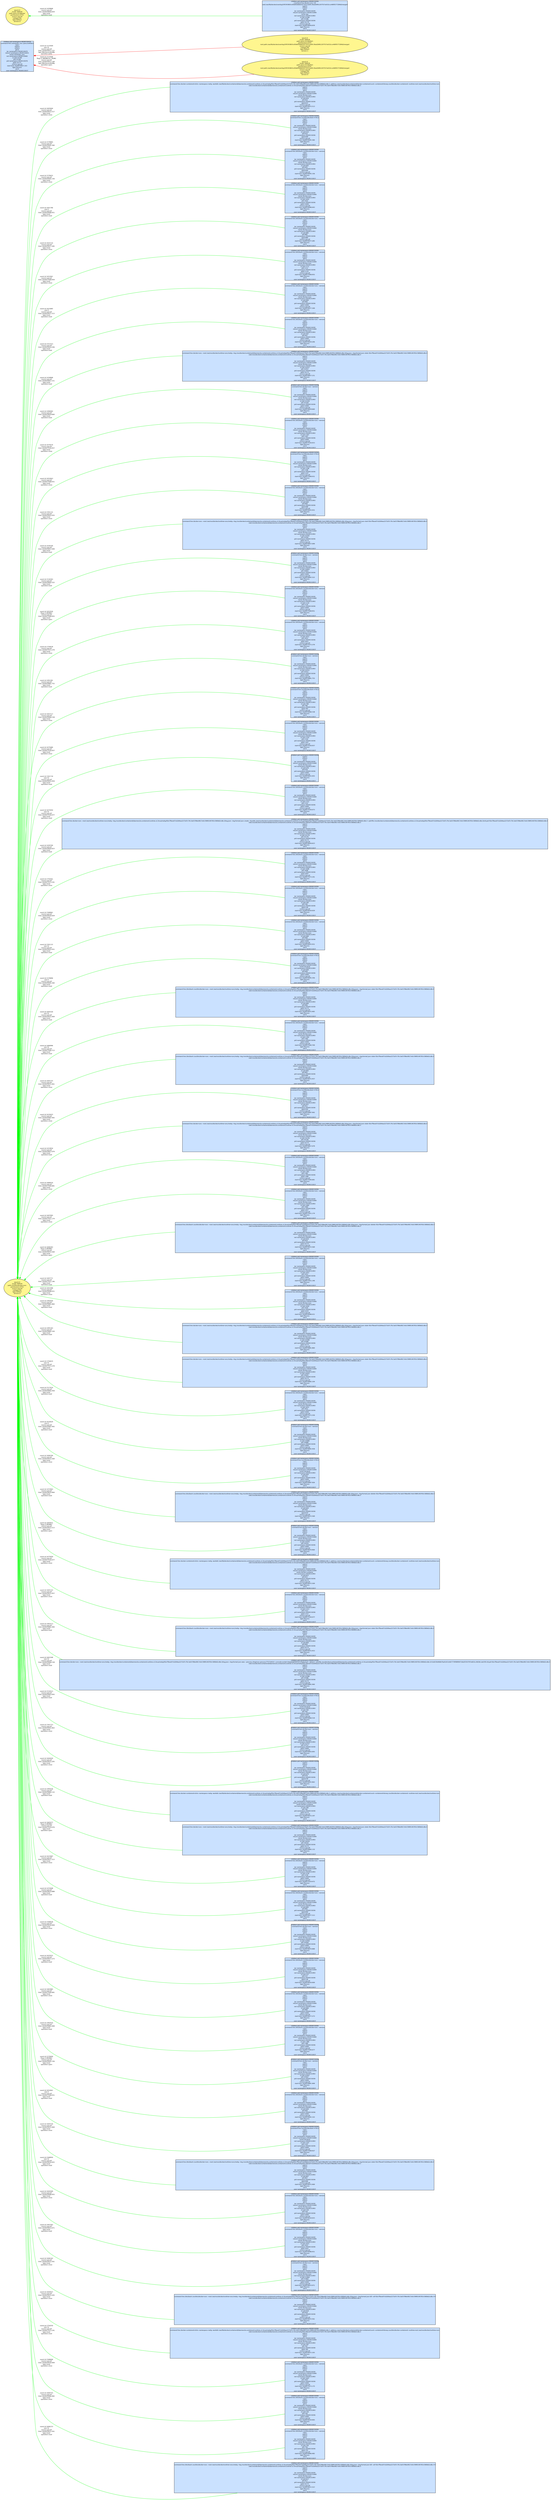 digraph spade2dot {
graph [rankdir = "RL"];
node [fontname="Helvetica" fontsize="8" style="filled" margin="0.0,0.0"];
edge [fontname="Helvetica" fontsize="8"];
"7431d7b30a4d5484217342d2cb6f4cad" [label="children pid namespace:4026531836\ncommand line:docker-containerd-shim -namespace moby -workdir /var/lib/docker/containerd/daemon/io.containerd.runtime.v1.linux/moby/92e7fbea07cb2b9aa2272d7c70c3a03786e0817e0c5989140783c580b62cdbc3 -address /var/run/docker/containerd/docker-containerd.sock -containerd-binary /usr/bin/docker-containerd -runtime-root /var/run/docker/runtime-runc\ncwd:/run/docker/containerd/daemon/io.containerd.runtime.v1.linux/moby/92e7fbea07cb2b9aa2272d7c70c3a03786e0817e0c5989140783c580b62cdbc3\negid:0\neuid:0\ngid:0\nipc namespace:4026531839\nmount namespace:4026531840\nname:docker-runc\nnet namespace:4026531993\nns pid:816\npid:816\npid namespace:4026531836\nppid:815\nsource:syscall\nstart time:1626976972.513\ntype:Process\nuid:0\nuser namespace:4026531837" shape="box" fillcolor="lightsteelblue1"];
"a3946ae9ba4259f9734c3d48294d8121" [label="epoch:0\ninode:789939\npath:/usr/bin/docker-runc\npermissions:0755\nsource:syscall\nsubtype:file\ntype:Artifact\nversion:0" shape="ellipse" fillcolor="khaki1"];
"020002b927ffd328e90ad62b774091e2" [label="children pid namespace:4026531836\ncommand line:/usr/bin/dockerd -H fd://\ncwd:/\negid:0\neuid:0\ngid:0\nipc namespace:4026531839\nmount namespace:4026531840\nname:docker-runc\nnet namespace:4026531993\nns pid:610\npid:610\npid namespace:4026531836\nppid:609\nsource:syscall\nstart time:1626976945.360\ntype:Process\nuid:0\nuser namespace:4026531837" shape="box" fillcolor="lightsteelblue1"];
"6be9a52d5ab49b70ab5ca796a0d664f7" [label="children pid namespace:4026531836\ncommand line:/bin/bash /usr/bin/docker-runc --version\ncwd:/\negid:0\neuid:0\ngid:0\nipc namespace:4026531839\nmount namespace:4026531840\nname:docker-runc\nnet namespace:4026531993\nns pid:605\npid:605\npid namespace:4026531836\nppid:604\nsource:syscall\nstart time:1626976945.336\ntype:Process\nuid:0\nuser namespace:4026531837" shape="box" fillcolor="lightsteelblue1"];
"5b8b7a97a6c357a33a0646ec3acd88c1" [label="children pid namespace:4026531836\ncommand line:/bin/bash /usr/bin/docker-runc --version\ncwd:/\negid:0\neuid:0\ngid:0\nipc namespace:4026531839\nmount namespace:4026531840\nname:docker-runc\nnet namespace:4026531993\nns pid:1022\npid:1022\npid namespace:4026531836\nppid:31802\nsource:syscall\nstart time:1626976998.443\ntype:Process\nuid:0\nuser namespace:4026531837" shape="box" fillcolor="lightsteelblue1"];
"a124d320fe127254b56318ce0bf0fee6" [label="children pid namespace:4026531836\ncommand line:/bin/bash /usr/bin/docker-runc --version\ncwd:/\negid:0\neuid:0\ngid:0\nipc namespace:4026531839\nmount namespace:4026531840\nname:docker-runc\nnet namespace:4026531993\nns pid:885\npid:885\npid namespace:4026531836\nppid:884\nsource:syscall\nstart time:1626976977.285\ntype:Process\nuid:0\nuser namespace:4026531837" shape="box" fillcolor="lightsteelblue1"];
"48c42013d67cec712d636d94fc4928df" [label="children pid namespace:4026531836\ncommand line:/bin/bash /usr/bin/docker-runc --version\ncwd:/\negid:0\neuid:0\ngid:0\nipc namespace:4026531839\nmount namespace:4026531840\nname:docker-runc\nnet namespace:4026531993\nns pid:1111\npid:1111\npid namespace:4026531836\nppid:1110\nsource:syscall\nstart time:1626977008.955\ntype:Process\nuid:0\nuser namespace:4026531837" shape="box" fillcolor="lightsteelblue1"];
"1c912dc38d2391e9272a91f365dadc1d" [label="children pid namespace:4026531836\ncommand line:/bin/bash /usr/bin/docker-runc --version\ncwd:/\negid:0\neuid:0\ngid:0\nipc namespace:4026531839\nmount namespace:4026531840\nname:docker-runc\nnet namespace:4026531993\nns pid:894\npid:894\npid namespace:4026531836\nppid:31802\nsource:syscall\nstart time:1626976977.309\ntype:Process\nuid:0\nuser namespace:4026531837" shape="box" fillcolor="lightsteelblue1"];
"4303f3923c3709f194ffb376f68deb4b" [label="children pid namespace:4026531836\ncommand line:/bin/bash /usr/bin/docker-runc --version\ncwd:/\negid:0\neuid:0\ngid:0\nipc namespace:4026531839\nmount namespace:4026531840\nname:docker-runc\nnet namespace:4026531993\nns pid:447\npid:447\npid namespace:4026531836\nppid:31802\nsource:syscall\nstart time:1626976924.206\ntype:Process\nuid:0\nuser namespace:4026531837" shape="box" fillcolor="lightsteelblue1"];
"5c6b02fa10534ec6cbd2c88ad410057f" [label="children pid namespace:4026531836\ncommand line:docker-runc --root /var/run/docker/runtime-runc/moby --log /run/docker/containerd/daemon/io.containerd.runtime.v1.linux/moby/92e7fbea07cb2b9aa2272d7c70c3a03786e0817e0c5989140783c580b62cdbc3/log.json --log-format json state 92e7fbea07cb2b9aa2272d7c70c3a03786e0817e0c5989140783c580b62cdbc3\ncwd:/run/docker/containerd/daemon/io.containerd.runtime.v1.linux/moby/92e7fbea07cb2b9aa2272d7c70c3a03786e0817e0c5989140783c580b62cdbc3\negid:0\neuid:0\ngid:0\nipc namespace:4026531839\nmount namespace:4026531840\nname:docker-runc\nnet namespace:4026531993\nns pid:32257\npid:32257\npid namespace:4026531836\nppid:32171\nsource:syscall\nstart time:1626976857.151\ntype:Process\nuid:0\nuser namespace:4026531837" shape="box" fillcolor="lightsteelblue1"];
"0ff92ed2e6b7bb503d91dae7e54085ed" [label="children pid namespace:4026531836\ncommand line:docker-runc --version\ncwd:/\negid:0\neuid:0\ngid:0\nipc namespace:4026531839\nmount namespace:4026531840\nname:docker-runc\nnet namespace:4026531993\nns pid:32329\npid:32329\npid namespace:4026531836\nppid:31802\nsource:syscall\nstart time:1626976859.660\ntype:Process\nuid:0\nuser namespace:4026531837" shape="box" fillcolor="lightsteelblue1"];
"77dfca12c572a1a21ba19f0787605227" [label="children pid namespace:4026531836\ncommand line:/bin/bash /usr/bin/docker-runc --version\ncwd:/\negid:0\neuid:0\ngid:0\nipc namespace:4026531839\nmount namespace:4026531840\nname:docker-runc\nnet namespace:4026531993\nns pid:1307\npid:1307\npid namespace:4026531836\nppid:31802\nsource:syscall\nstart time:1626977030.053\ntype:Process\nuid:0\nuser namespace:4026531837" shape="box" fillcolor="lightsteelblue1"];
"a55f6f3a89a7d52c5d10337ce3291e42" [label="children pid namespace:4026531836\ncommand line:/usr/bin/dockerd -H fd://\ncwd:/\negid:0\neuid:0\ngid:0\nipc namespace:4026531839\nmount namespace:4026531840\nname:docker-runc\nnet namespace:4026531993\nns pid:1108\npid:1108\npid namespace:4026531836\nppid:1107\nsource:syscall\nstart time:1626977008.931\ntype:Process\nuid:0\nuser namespace:4026531837" shape="box" fillcolor="lightsteelblue1"];
"4ae85d7a71e13b0804705f30ab3b404a" [label="children pid namespace:4026531836\ncommand line:/bin/bash /usr/bin/docker-runc --version\ncwd:/\negid:0\neuid:0\ngid:0\nipc namespace:4026531839\nmount namespace:4026531840\nname:docker-runc\nnet namespace:4026531993\nns pid:669\npid:669\npid namespace:4026531836\nppid:668\nsource:syscall\nstart time:1626976955.931\ntype:Process\nuid:0\nuser namespace:4026531837" shape="box" fillcolor="lightsteelblue1"];
"348da8f58a65e320e32607a5d4af8503" [label="children pid namespace:4026531836\ncommand line:docker-runc --root /var/run/docker/runtime-runc/moby --log /run/docker/containerd/daemon/io.containerd.runtime.v1.linux/moby/92e7fbea07cb2b9aa2272d7c70c3a03786e0817e0c5989140783c580b62cdbc3/log.json --log-format json start 92e7fbea07cb2b9aa2272d7c70c3a03786e0817e0c5989140783c580b62cdbc3\ncwd:/run/docker/containerd/daemon/io.containerd.runtime.v1.linux/moby/92e7fbea07cb2b9aa2272d7c70c3a03786e0817e0c5989140783c580b62cdbc3\negid:0\neuid:0\ngid:0\nipc namespace:4026531839\nmount namespace:4026531840\nname:docker-runc\nnet namespace:4026531993\nns pid:32242\npid:32242\npid namespace:4026531836\nppid:32171\nsource:syscall\nstart time:1626976857.099\ntype:Process\nuid:0\nuser namespace:4026531837" shape="box" fillcolor="lightsteelblue1"];
"6696f03bce8dfdee59f21fd734326f98" [label="children pid namespace:4026531836\ncommand line:docker-runc --version\ncwd:/\negid:0\neuid:0\ngid:0\nipc namespace:4026531839\nmount namespace:4026531840\nname:docker-runc\nnet namespace:4026531993\nns pid:32693\npid:32693\npid namespace:4026531836\nppid:31802\nsource:syscall\nstart time:1626976892.522\ntype:Process\nuid:0\nuser namespace:4026531837" shape="box" fillcolor="lightsteelblue1"];
"60e82b8d96f09269e77a4b883395125c" [label="children pid namespace:4026531836\ncommand line:/bin/bash /usr/bin/docker-runc --version\ncwd:/\negid:0\neuid:0\ngid:0\nipc namespace:4026531839\nmount namespace:4026531840\nname:docker-runc\nnet namespace:4026531993\nns pid:1110\npid:1110\npid namespace:4026531836\nppid:31802\nsource:syscall\nstart time:1626977008.951\ntype:Process\nuid:0\nuser namespace:4026531837" shape="box" fillcolor="lightsteelblue1"];
"5f8b2f161dd71e44004f5c81a913c92d" [label="children pid namespace:4026531836\ncommand line:/bin/bash /usr/bin/docker-runc --version\ncwd:/\negid:0\neuid:0\ngid:0\nipc namespace:4026531839\nmount namespace:4026531840\nname:docker-runc\nnet namespace:4026531993\nns pid:1653\npid:1653\npid namespace:4026531836\nppid:1651\nsource:syscall\nstart time:1626977073.379\ntype:Process\nuid:0\nuser namespace:4026531837" shape="box" fillcolor="lightsteelblue1"];
"d5f4b44256034346733c10ef7a660019" [label="children pid namespace:4026531836\ncommand line:docker-runc --version\ncwd:/\negid:0\neuid:0\ngid:0\nipc namespace:4026531839\nmount namespace:4026531840\nname:docker-runc\nnet namespace:4026531993\nns pid:32551\npid:32551\npid namespace:4026531836\nppid:31802\nsource:syscall\nstart time:1626976881.752\ntype:Process\nuid:0\nuser namespace:4026531837" shape="box" fillcolor="lightsteelblue1"];
"e68fc0af380dc8b8882104a8441eb69f" [label="children pid namespace:4026531836\ncommand line:/usr/bin/dockerd -H fd://\ncwd:/\negid:0\neuid:0\ngid:0\nipc namespace:4026531839\nmount namespace:4026531840\nname:docker-runc\nnet namespace:4026531993\nns pid:766\npid:766\npid namespace:4026531836\nppid:765\nsource:syscall\nstart time:1626976966.538\ntype:Process\nuid:0\nuser namespace:4026531837" shape="box" fillcolor="lightsteelblue1"];
"42a5fd8ffba05f868f2996ea2c796ed9" [label="children pid namespace:4026531836\ncommand line:/bin/bash /usr/bin/docker-runc --version\ncwd:/\negid:0\neuid:0\ngid:0\nipc namespace:4026531839\nmount namespace:4026531840\nname:docker-runc\nnet namespace:4026531993\nns pid:1310\npid:1310\npid namespace:4026531836\nppid:1307\nsource:syscall\nstart time:1626977030.057\ntype:Process\nuid:0\nuser namespace:4026531837" shape="box" fillcolor="lightsteelblue1"];
"ca231e5f53dc43176ed79b4f536fd319" [label="children pid namespace:4026531836\negid:0\neuid:0\ngid:0\nipc namespace:4026531839\nmount namespace:4026531840\nname:docker-runc\nnet namespace:4026531993\nns pid:678\npid:678\npid namespace:4026531836\nppid:31802\nsource:syscall\nstart time:1626976955.955\ntype:Process\nuid:0\nuser namespace:4026531837" shape="box" fillcolor="lightsteelblue1"];
"1f5b3864a68211621603aa9f3e150e15" [label="epoch:0\ninode:789939\npath:/proc/32190/fd/3\npermissions:0755\nroot path:/var/lib/docker/overlay2/95593803cd5b6f2b6b61677d723a0fc30ad26f61207557a032cce46f0577284d/merged\nsource:syscall\nsubtype:file\ntype:Artifact\nversion:1" shape="ellipse" fillcolor="khaki1"];
"9d03a47a397cf563654a96fb6e3d71fb" [label="children pid namespace:4026531836\ncommand line:/bin/bash /usr/bin/docker-runc --version\ncwd:/\negid:0\neuid:0\ngid:0\nipc namespace:4026531839\nmount namespace:4026531840\nname:docker-runc\nnet namespace:4026531993\nns pid:1312\npid:1312\npid namespace:4026531836\nppid:31802\nsource:syscall\nstart time:1626977030.073\ntype:Process\nuid:0\nuser namespace:4026531837" shape="box" fillcolor="lightsteelblue1"];
"fd2c89d0e326ab0c8a99e09fa63377d9" [label="children pid namespace:4026531836\ncommand line:docker-runc --root /var/run/docker/runtime-runc/moby --log /run/docker/containerd/daemon/io.containerd.runtime.v1.linux/moby/92e7fbea07cb2b9aa2272d7c70c3a03786e0817e0c5989140783c580b62cdbc3/log.json --log-format json create --bundle /var/run/docker/containerd/daemon/io.containerd.runtime.v1.linux/moby/92e7fbea07cb2b9aa2272d7c70c3a03786e0817e0c5989140783c580b62cdbc3 --pid-file /run/docker/containerd/daemon/io.containerd.runtime.v1.linux/moby/92e7fbea07cb2b9aa2272d7c70c3a03786e0817e0c5989140783c580b62cdbc3/init.pid 92e7fbea07cb2b9aa2272d7c70c3a03786e0817e0c5989140783c580b62cdbc3\ncwd:/run/docker/containerd/daemon/io.containerd.runtime.v1.linux/moby/92e7fbea07cb2b9aa2272d7c70c3a03786e0817e0c5989140783c580b62cdbc3\negid:0\neuid:0\ngid:0\nipc namespace:4026531839\nmount namespace:4026531840\nname:docker-runc\nnet namespace:4026531993\nns pid:32179\npid:32179\npid namespace:4026531836\nppid:32171\nsource:syscall\nstart time:1626976856.623\ntype:Process\nuid:0\nuser namespace:4026531837" shape="box" fillcolor="lightsteelblue1"];
"6da6f31539653eb5e94f2f62e3cc554d" [label="children pid namespace:4026531836\ncommand line:/bin/bash /usr/bin/docker-runc --version\ncwd:/\negid:0\neuid:0\ngid:0\nipc namespace:4026531839\nmount namespace:4026531840\nname:docker-runc\nnet namespace:4026531993\nns pid:1648\npid:1648\npid namespace:4026531836\nppid:1647\nsource:syscall\nstart time:1626977073.191\ntype:Process\nuid:0\nuser namespace:4026531837" shape="box" fillcolor="lightsteelblue1"];
"bdc2c93e9ac71b8df67dd8e62f127987" [label="children pid namespace:4026531836\ncommand line:/bin/bash /usr/bin/docker-runc --version\ncwd:/\negid:0\neuid:0\ngid:0\nipc namespace:4026531839\nmount namespace:4026531840\nname:docker-runc\nnet namespace:4026531993\nns pid:540\npid:540\npid namespace:4026531836\nppid:539\nsource:syscall\nstart time:1626976934.929\ntype:Process\nuid:0\nuser namespace:4026531837" shape="box" fillcolor="lightsteelblue1"];
"1dcbe1f0743c53536f50c728f165a040" [label="children pid namespace:4026531836\ncommand line:/bin/bash /usr/bin/docker-runc --version\ncwd:/\negid:0\neuid:0\ngid:0\nipc namespace:4026531839\nmount namespace:4026531840\nname:docker-runc\nnet namespace:4026531993\nns pid:668\npid:668\npid namespace:4026531836\nppid:31802\nsource:syscall\nstart time:1626976955.931\ntype:Process\nuid:0\nuser namespace:4026531837" shape="box" fillcolor="lightsteelblue1"];
"3c9a2de5f9538f9684545a1784e0f352" [label="children pid namespace:4026531836\ncommand line:/usr/bin/dockerd -H fd://\ncwd:/\negid:0\neuid:0\ngid:0\nipc namespace:4026531839\nmount namespace:4026531840\nname:dockerd\nnet namespace:4026531993\nns pid:609\npid:609\npid namespace:4026531836\nppid:31802\nsource:syscall\nstart time:1626976945.356\ntype:Process\nuid:0\nuser namespace:4026531837" shape="box" fillcolor="lightsteelblue1"];
"2cd9902a0332fc3cd2d41cd1913ad9bb" [label="children pid namespace:4026531836\ncommand line:docker-runc init\ncwd:/var/lib/docker/overlay2/95593803cd5b6f2b6b61677d723a0fc30ad26f61207557a032cce46f0577284d/merged\negid:0\neuid:0\ngid:0\nipc namespace:4026531839\nmount namespace:4026531840\nname:exe\nnet namespace:4026531993\nns pid:32186\npid:32186\npid namespace:4026531836\nppid:32179\nsource:syscall\nstart time:1626976856.659\ntype:Process\nuid:0\nuser namespace:4026531837" shape="box" fillcolor="lightsteelblue1"];
"a2423978c8b14907d2a24ce01f8b4e7d" [label="children pid namespace:4026531836\ncommand line:/bin/bash /usr/bin/docker-runc --root /var/run/docker/runtime-runc/moby --log /run/docker/containerd/daemon/io.containerd.runtime.v1.linux/moby/92e7fbea07cb2b9aa2272d7c70c3a03786e0817e0c5989140783c580b62cdbc3/log.json --log-format json state 92e7fbea07cb2b9aa2272d7c70c3a03786e0817e0c5989140783c580b62cdbc3\ncwd:/run/docker/containerd/daemon/io.containerd.runtime.v1.linux/moby/92e7fbea07cb2b9aa2272d7c70c3a03786e0817e0c5989140783c580b62cdbc3\negid:0\neuid:0\ngid:0\nipc namespace:4026531839\nmount namespace:4026531840\nname:docker-runc\nnet namespace:4026531993\nns pid:806\npid:806\npid namespace:4026531836\nppid:32171\nsource:syscall\nstart time:1626976972.465\ntype:Process\nuid:0\nuser namespace:4026531837" shape="box" fillcolor="lightsteelblue1"];
"7b13239289b93eb2beb99ea5e1a739a0" [label="children pid namespace:4026531836\ncommand line:/bin/bash /usr/bin/docker-runc --version\ncwd:/\negid:0\neuid:0\ngid:0\nipc namespace:4026531839\nmount namespace:4026531840\nname:docker-runc\nnet namespace:4026531993\nns pid:1392\npid:1392\npid namespace:4026531836\nppid:31802\nsource:syscall\nstart time:1626977040.709\ntype:Process\nuid:0\nuser namespace:4026531837" shape="box" fillcolor="lightsteelblue1"];
"9c757ee46eb047587434be05ad232342" [label="children pid namespace:4026531836\ncommand line:/bin/bash /usr/bin/docker-runc --root /var/run/docker/runtime-runc/moby --log /run/docker/containerd/daemon/io.containerd.runtime.v1.linux/moby/92e7fbea07cb2b9aa2272d7c70c3a03786e0817e0c5989140783c580b62cdbc3/log.json --log-format json state 92e7fbea07cb2b9aa2272d7c70c3a03786e0817e0c5989140783c580b62cdbc3\ncwd:/run/docker/containerd/daemon/io.containerd.runtime.v1.linux/moby/92e7fbea07cb2b9aa2272d7c70c3a03786e0817e0c5989140783c580b62cdbc3\negid:0\neuid:0\ngid:0\nipc namespace:4026531839\nmount namespace:4026531840\nname:docker-runc\nnet namespace:4026531993\nns pid:805\npid:805\npid namespace:4026531836\nppid:804\nsource:syscall\nstart time:1626976972.457\ntype:Process\nuid:0\nuser namespace:4026531837" shape="box" fillcolor="lightsteelblue1"];
"7f89adf5a9d54dbf49ac1dca35b8ff0d" [label="children pid namespace:4026531836\ncommand line:/usr/bin/dockerd -H fd://\ncwd:/\negid:0\neuid:0\ngid:0\nipc namespace:4026531839\nmount namespace:4026531840\nname:docker-runc\nnet namespace:4026531993\nns pid:951\npid:951\npid namespace:4026531836\nppid:950\nsource:syscall\nstart time:1626976987.942\ntype:Process\nuid:0\nuser namespace:4026531837" shape="box" fillcolor="lightsteelblue1"];
"d3865b945770d775e14b9920917b0924" [label="children pid namespace:4026531836\ncommand line:docker-runc --root /var/run/docker/runtime-runc/moby --log /run/docker/containerd/daemon/io.containerd.runtime.v1.linux/moby/92e7fbea07cb2b9aa2272d7c70c3a03786e0817e0c5989140783c580b62cdbc3/log.json --log-format json state 92e7fbea07cb2b9aa2272d7c70c3a03786e0817e0c5989140783c580b62cdbc3\ncwd:/run/docker/containerd/daemon/io.containerd.runtime.v1.linux/moby/92e7fbea07cb2b9aa2272d7c70c3a03786e0817e0c5989140783c580b62cdbc3\negid:0\neuid:0\ngid:0\nipc namespace:4026531839\nmount namespace:4026531840\nname:docker-runc\nnet namespace:4026531993\nns pid:32236\npid:32236\npid namespace:4026531836\nppid:32171\nsource:syscall\nstart time:1626976857.079\ntype:Process\nuid:0\nuser namespace:4026531837" shape="box" fillcolor="lightsteelblue1"];
"73de41bedd27e07cc835f6314488681d" [label="children pid namespace:4026531836\ncommand line:/bin/bash /usr/bin/docker-runc --version\ncwd:/\negid:0\neuid:0\ngid:0\nipc namespace:4026531839\nmount namespace:4026531840\nname:docker-runc\nnet namespace:4026531993\nns pid:1381\npid:1381\npid namespace:4026531836\nppid:1380\nsource:syscall\nstart time:1626977040.681\ntype:Process\nuid:0\nuser namespace:4026531837" shape="box" fillcolor="lightsteelblue1"];
"819abd92ba69c8c698dd31514bd99555" [label="children pid namespace:4026531836\ncommand line:/bin/bash /usr/bin/docker-runc --version\ncwd:/\negid:0\neuid:0\ngid:0\nipc namespace:4026531839\nmount namespace:4026531840\nname:docker-runc\nnet namespace:4026531993\nns pid:1460\npid:1460\npid namespace:4026531836\nppid:1457\nsource:syscall\nstart time:1626977051.174\ntype:Process\nuid:0\nuser namespace:4026531837" shape="box" fillcolor="lightsteelblue1"];
"630d0e25eca283fe630b2871858bdf3e" [label="children pid namespace:4026531836\ncommand line:/bin/bash /usr/bin/docker-runc --root /var/run/docker/runtime-runc/moby --log /run/docker/containerd/daemon/io.containerd.runtime.v1.linux/moby/92e7fbea07cb2b9aa2272d7c70c3a03786e0817e0c5989140783c580b62cdbc3/log.json --log-format json delete 92e7fbea07cb2b9aa2272d7c70c3a03786e0817e0c5989140783c580b62cdbc3\ncwd:/run/docker/containerd/daemon/io.containerd.runtime.v1.linux/moby/92e7fbea07cb2b9aa2272d7c70c3a03786e0817e0c5989140783c580b62cdbc3\negid:0\neuid:0\ngid:0\nipc namespace:4026531839\nmount namespace:4026531840\nname:docker-runc\nnet namespace:4026531993\nns pid:819\npid:819\npid namespace:4026531836\nppid:32171\nsource:syscall\nstart time:1626976972.569\ntype:Process\nuid:0\nuser namespace:4026531837" shape="box" fillcolor="lightsteelblue1"];
"d86b9356cdafee60a97816eb8b149638" [label="children pid namespace:4026531836\ncommand line:/bin/bash /usr/bin/docker-runc --version\ncwd:/\negid:0\neuid:0\ngid:0\nipc namespace:4026531839\nmount namespace:4026531840\nname:docker-runc\nnet namespace:4026531993\nns pid:1453\npid:1453\npid namespace:4026531836\nppid:31802\nsource:syscall\nstart time:1626977051.146\ntype:Process\nuid:0\nuser namespace:4026531837" shape="box" fillcolor="lightsteelblue1"];
"8d9dc5a492456806ffeec2e51c1e218c" [label="children pid namespace:4026531836\ncommand line:/bin/bash /usr/bin/docker-runc --version\ncwd:/\negid:0\neuid:0\ngid:0\nipc namespace:4026531839\nmount namespace:4026531840\nname:docker-runc\nnet namespace:4026531993\nns pid:1020\npid:1020\npid namespace:4026531836\nppid:1019\nsource:syscall\nstart time:1626976998.431\ntype:Process\nuid:0\nuser namespace:4026531837" shape="box" fillcolor="lightsteelblue1"];
"c5431c98718654d168acb87f7a076571" [label="children pid namespace:4026531836\ncommand line:docker-runc --root /var/run/docker/runtime-runc/moby --log /run/docker/containerd/daemon/io.containerd.runtime.v1.linux/moby/92e7fbea07cb2b9aa2272d7c70c3a03786e0817e0c5989140783c580b62cdbc3/log.json --log-format json state 92e7fbea07cb2b9aa2272d7c70c3a03786e0817e0c5989140783c580b62cdbc3\ncwd:/run/docker/containerd/daemon/io.containerd.runtime.v1.linux/moby/92e7fbea07cb2b9aa2272d7c70c3a03786e0817e0c5989140783c580b62cdbc3\negid:0\neuid:0\ngid:0\nipc namespace:4026531839\nmount namespace:4026531840\nname:docker-runc\nnet namespace:4026531993\nns pid:32580\npid:32580\npid namespace:4026531836\nppid:32171\nsource:syscall\nstart time:1626976881.860\ntype:Process\nuid:0\nuser namespace:4026531837" shape="box" fillcolor="lightsteelblue1"];
"2f1b99cf2cbeb0d793be116a65de84bc" [label="children pid namespace:4026531836\ncommand line:docker-runc --root /var/run/docker/runtime-runc/moby --log /run/docker/containerd/daemon/io.containerd.runtime.v1.linux/moby/92e7fbea07cb2b9aa2272d7c70c3a03786e0817e0c5989140783c580b62cdbc3/log.json --log-format json state 92e7fbea07cb2b9aa2272d7c70c3a03786e0817e0c5989140783c580b62cdbc3\ncwd:/run/docker/containerd/daemon/io.containerd.runtime.v1.linux/moby/92e7fbea07cb2b9aa2272d7c70c3a03786e0817e0c5989140783c580b62cdbc3\negid:0\neuid:0\ngid:0\nipc namespace:4026531839\nmount namespace:4026531840\nname:docker-runc\nnet namespace:4026531993\nns pid:32625\npid:32625\npid namespace:4026531836\nppid:32171\nsource:syscall\nstart time:1626976882.104\ntype:Process\nuid:0\nuser namespace:4026531837" shape="box" fillcolor="lightsteelblue1"];
"ad4cad25c1f931d825af84f56ebf807c" [label="children pid namespace:4026531836\ncommand line:/bin/bash /usr/bin/docker-runc --version\ncwd:/\negid:0\neuid:0\ngid:0\nipc namespace:4026531839\nmount namespace:4026531840\nname:docker-runc\nnet namespace:4026531993\nns pid:1651\npid:1651\npid namespace:4026531836\nppid:31802\nsource:syscall\nstart time:1626977073.359\ntype:Process\nuid:0\nuser namespace:4026531837" shape="box" fillcolor="lightsteelblue1"];
"a172042267a492632b244286e41b504b" [label="children pid namespace:4026531836\ncommand line:docker-runc --version\ncwd:/\negid:0\neuid:0\ngid:0\nipc namespace:4026531839\nmount namespace:4026531840\nname:docker-runc\nnet namespace:4026531993\nns pid:32680\npid:32680\npid namespace:4026531836\nppid:31802\nsource:syscall\nstart time:1626976892.458\ntype:Process\nuid:0\nuser namespace:4026531837" shape="box" fillcolor="lightsteelblue1"];
"34765f03a2837ad18e08c6c2544d61d5" [label="children pid namespace:4026531836\ncommand line:/usr/bin/dockerd -H fd://\ncwd:/\negid:0\neuid:0\ngid:0\nipc namespace:4026531839\nmount namespace:4026531840\nname:dockerd\nnet namespace:4026531993\nns pid:950\npid:950\npid namespace:4026531836\nppid:31802\nsource:syscall\nstart time:1626976987.926\ntype:Process\nuid:0\nuser namespace:4026531837" shape="box" fillcolor="lightsteelblue1"];
"069d9b71b0db17bb03de727d3cd2725d" [label="children pid namespace:4026531836\ncommand line:/bin/bash /usr/bin/docker-runc --root /var/run/docker/runtime-runc/moby --log /run/docker/containerd/daemon/io.containerd.runtime.v1.linux/moby/92e7fbea07cb2b9aa2272d7c70c3a03786e0817e0c5989140783c580b62cdbc3/log.json --log-format json delete 92e7fbea07cb2b9aa2272d7c70c3a03786e0817e0c5989140783c580b62cdbc3\ncwd:/run/docker/containerd/daemon/io.containerd.runtime.v1.linux/moby/92e7fbea07cb2b9aa2272d7c70c3a03786e0817e0c5989140783c580b62cdbc3\negid:0\neuid:0\ngid:0\nipc namespace:4026531839\nmount namespace:4026531840\nname:docker-runc\nnet namespace:4026531993\nns pid:820\npid:820\npid namespace:4026531836\nppid:819\nsource:syscall\nstart time:1626976972.569\ntype:Process\nuid:0\nuser namespace:4026531837" shape="box" fillcolor="lightsteelblue1"];
"efdca0d669015165d41358a05a7eed85" [label="children pid namespace:4026531836\ncommand line:docker-runc --version\ncwd:/\negid:0\neuid:0\ngid:0\nipc namespace:4026531839\nmount namespace:4026531840\nname:docker-runc\nnet namespace:4026531993\nns pid:32470\npid:32470\npid namespace:4026531836\nppid:31802\nsource:syscall\nstart time:1626976870.964\ntype:Process\nuid:0\nuser namespace:4026531837" shape="box" fillcolor="lightsteelblue1"];
"c7113bee5d92cefaf361113424317294" [label="epoch:0\ninode:789939\npath:/proc/32186/exe\npermissions:0755\nsource:syscall\nsubtype:file\ntype:Artifact\nversion:0" shape="ellipse" fillcolor="khaki1"];
"7b8d3518eb21b46dd678e763a245eebe" [label="children pid namespace:4026531836\ncommand line:docker-containerd-shim -namespace moby -workdir /var/lib/docker/containerd/daemon/io.containerd.runtime.v1.linux/moby/92e7fbea07cb2b9aa2272d7c70c3a03786e0817e0c5989140783c580b62cdbc3 -address /var/run/docker/containerd/docker-containerd.sock -containerd-binary /usr/bin/docker-containerd -runtime-root /var/run/docker/runtime-runc\ncwd:/run/docker/containerd/daemon/io.containerd.runtime.v1.linux/moby/92e7fbea07cb2b9aa2272d7c70c3a03786e0817e0c5989140783c580b62cdbc3\negid:0\neuid:0\ngid:0\nipc namespace:4026531839\nmount namespace:4026531840\nname:docker-containe\nnet namespace:4026531993\nns pid:815\npid:815\npid namespace:4026531836\nppid:32171\nsource:syscall\nstart time:1626976972.509\ntype:Process\nuid:0\nuser namespace:4026531837" shape="box" fillcolor="lightsteelblue1"];
"8d4fec5847923aa198ff7b04ef71e330" [label="children pid namespace:4026531836\ncommand line:/bin/bash /usr/bin/docker-runc --version\ncwd:/\negid:0\neuid:0\ngid:0\nipc namespace:4026531839\nmount namespace:4026531840\nname:docker-runc\nnet namespace:4026531993\nns pid:1313\npid:1313\npid namespace:4026531836\nppid:1312\nsource:syscall\nstart time:1626977030.077\ntype:Process\nuid:0\nuser namespace:4026531837" shape="box" fillcolor="lightsteelblue1"];
"cc7303cc9dffcd5a22f584f1ac16599b" [label="children pid namespace:4026531836\ncommand line:/bin/bash /usr/bin/docker-runc --root /var/run/docker/runtime-runc/moby --log /run/docker/containerd/daemon/io.containerd.runtime.v1.linux/moby/92e7fbea07cb2b9aa2272d7c70c3a03786e0817e0c5989140783c580b62cdbc3/log.json --log-format json state 92e7fbea07cb2b9aa2272d7c70c3a03786e0817e0c5989140783c580b62cdbc3\ncwd:/run/docker/containerd/daemon/io.containerd.runtime.v1.linux/moby/92e7fbea07cb2b9aa2272d7c70c3a03786e0817e0c5989140783c580b62cdbc3\negid:0\neuid:0\ngid:0\nipc namespace:4026531839\nmount namespace:4026531840\nname:docker-runc\nnet namespace:4026531993\nns pid:804\npid:804\npid namespace:4026531836\nppid:32171\nsource:syscall\nstart time:1626976972.453\ntype:Process\nuid:0\nuser namespace:4026531837" shape="box" fillcolor="lightsteelblue1"];
"9fd3b250d411993b054a5071e0328b50" [label="children pid namespace:4026531836\ncommand line:docker-runc --root /var/run/docker/runtime-runc/moby --log /run/docker/containerd/daemon/io.containerd.runtime.v1.linux/moby/92e7fbea07cb2b9aa2272d7c70c3a03786e0817e0c5989140783c580b62cdbc3/log.json --log-format json exec --process /tmp/runc-process775716414 --console-socket /tmp/pty656632219/pty.sock --detach --pid-file /run/docker/containerd/daemon/io.containerd.runtime.v1.linux/moby/92e7fbea07cb2b9aa2272d7c70c3a03786e0817e0c5989140783c580b62cdbc3/31dd33b46667bafcb53c667774f4899471bb2f193797e603cc4b58c1a635fc18.pid 92e7fbea07cb2b9aa2272d7c70c3a03786e0817e0c5989140783c580b62cdbc3\ncwd:/run/docker/containerd/daemon/io.containerd.runtime.v1.linux/moby/92e7fbea07cb2b9aa2272d7c70c3a03786e0817e0c5989140783c580b62cdbc3\negid:0\neuid:0\ngid:0\nipc namespace:4026531839\nmount namespace:4026531840\nname:docker-runc\nnet namespace:4026531993\nns pid:32586\npid:32586\npid namespace:4026531836\nppid:32171\nsource:syscall\nstart time:1626976881.940\ntype:Process\nuid:0\nuser namespace:4026531837" shape="box" fillcolor="lightsteelblue1"];
"67796794a8ac386e6105dbf33e5b8427" [label="children pid namespace:4026531836\ncommand line:/usr/bin/dockerd -H fd://\ncwd:/\negid:0\neuid:0\ngid:0\nipc namespace:4026531839\nmount namespace:4026531840\nname:dockerd\nnet namespace:4026531993\nns pid:765\npid:765\npid namespace:4026531836\nppid:31802\nsource:syscall\nstart time:1626976966.534\ntype:Process\nuid:0\nuser namespace:4026531837" shape="box" fillcolor="lightsteelblue1"];
"d03cc8b1a2380a6b3f05dc1da1886c4c" [label="children pid namespace:4026531836\ncommand line:docker-runc --version\ncwd:/\negid:0\neuid:0\ngid:0\nipc namespace:4026531839\nmount namespace:4026531840\nname:docker-runc\nnet namespace:4026531993\nns pid:32757\npid:32757\npid namespace:4026531836\nppid:31802\nsource:syscall\nstart time:1626976903.093\ntype:Process\nuid:0\nuser namespace:4026531837" shape="box" fillcolor="lightsteelblue1"];
"f79d504e6da9f48e4b33b4c415b2b798" [label="children pid namespace:4026531836\negid:0\neuid:0\ngid:0\nipc namespace:4026531839\nmount namespace:4026531840\nname:docker-runc\nnet namespace:4026531993\nns pid:679\npid:679\npid namespace:4026531836\nppid:678\nsource:syscall\nstart time:1626976955.963\ntype:Process\nuid:0\nuser namespace:4026531837" shape="box" fillcolor="lightsteelblue1"];
"c96827cc1b001a7681c25d09b7efac2f" [label="children pid namespace:4026531836\ncommand line:docker-containerd-shim -namespace moby -workdir /var/lib/docker/containerd/daemon/io.containerd.runtime.v1.linux/moby/92e7fbea07cb2b9aa2272d7c70c3a03786e0817e0c5989140783c580b62cdbc3 -address /var/run/docker/containerd/docker-containerd.sock -containerd-binary /usr/bin/docker-containerd -runtime-root /var/run/docker/runtime-runc\ncwd:/run/docker/containerd/daemon/io.containerd.runtime.v1.linux/moby/92e7fbea07cb2b9aa2272d7c70c3a03786e0817e0c5989140783c580b62cdbc3\negid:0\neuid:0\ngid:0\nipc namespace:4026531839\nmount namespace:4026531840\nname:docker-containe\nnet namespace:4026531993\nns pid:785\npid:785\npid namespace:4026531836\nppid:32171\nsource:syscall\nstart time:1626976972.197\ntype:Process\nuid:0\nuser namespace:4026531837" shape="box" fillcolor="lightsteelblue1"];
"073c9b8c71fef402441275d0b2377654" [label="children pid namespace:4026531836\ncommand line:docker-runc --root /var/run/docker/runtime-runc/moby --log /run/docker/containerd/daemon/io.containerd.runtime.v1.linux/moby/92e7fbea07cb2b9aa2272d7c70c3a03786e0817e0c5989140783c580b62cdbc3/log.json --log-format json state 92e7fbea07cb2b9aa2272d7c70c3a03786e0817e0c5989140783c580b62cdbc3\ncwd:/run/docker/containerd/daemon/io.containerd.runtime.v1.linux/moby/92e7fbea07cb2b9aa2272d7c70c3a03786e0817e0c5989140783c580b62cdbc3\negid:0\neuid:0\ngid:0\nipc namespace:4026531839\nmount namespace:4026531840\nname:docker-runc\nnet namespace:4026531993\nns pid:32634\npid:32634\npid namespace:4026531836\nppid:32171\nsource:syscall\nstart time:1626976882.132\ntype:Process\nuid:0\nuser namespace:4026531837" shape="box" fillcolor="lightsteelblue1"];
"15f1f8cb08d1750e215caae34f8da6a0" [label="children pid namespace:4026531836\ncommand line:/bin/bash /usr/bin/docker-runc --version\negid:0\neuid:0\ngid:0\nipc namespace:4026531839\nmount namespace:4026531840\nname:docker-runc\nnet namespace:4026531993\nns pid:1218\npid:1218\npid namespace:4026531836\nppid:31802\nsource:syscall\nstart time:1626977019.472\ntype:Process\nuid:0\nuser namespace:4026531837" shape="box" fillcolor="lightsteelblue1"];
"dc1d382452615e2c7285d185d0ac56fa" [label="epoch:0\ninode:789939\npath:/proc/32190/fd/3\npermissions:0755\nroot path:/var/lib/docker/overlay2/95593803cd5b6f2b6b61677d723a0fc30ad26f61207557a032cce46f0577284d/merged\nsource:syscall\nsubtype:file\ntype:Artifact\nversion:0" shape="ellipse" fillcolor="khaki1"];
"00bf3db03dfa6f256c8d08abdd22ab2b" [label="children pid namespace:4026531836\ncommand line:/bin/bash /usr/bin/docker-runc --version\ncwd:/\negid:0\neuid:0\ngid:0\nipc namespace:4026531839\nmount namespace:4026531840\nname:docker-runc\nnet namespace:4026531993\nns pid:895\npid:895\npid namespace:4026531836\nppid:894\nsource:syscall\nstart time:1626976977.313\ntype:Process\nuid:0\nuser namespace:4026531837" shape="box" fillcolor="lightsteelblue1"];
"9facc296068cf99402e36446e065e50f" [label="children pid namespace:4026531836\ncommand line:docker-runc --version\ncwd:/\negid:0\neuid:0\ngid:0\nipc namespace:4026531839\nmount namespace:4026531840\nname:docker-runc\nnet namespace:4026531993\nns pid:32458\npid:32458\npid namespace:4026531836\nppid:31802\nsource:syscall\nstart time:1626976870.888\ntype:Process\nuid:0\nuser namespace:4026531837" shape="box" fillcolor="lightsteelblue1"];
"ddf7170d2efd51093292c603d58510e1" [label="children pid namespace:4026531836\ncommand line:/bin/bash /usr/bin/docker-runc --version\ncwd:/\negid:0\neuid:0\ngid:0\nipc namespace:4026531839\nmount namespace:4026531840\nname:docker-runc\nnet namespace:4026531993\nns pid:537\npid:537\npid namespace:4026531836\nppid:536\nsource:syscall\nstart time:1626976934.909\ntype:Process\nuid:0\nuser namespace:4026531837" shape="box" fillcolor="lightsteelblue1"];
"30f9318f58755a89039f5de882fc1959" [label="children pid namespace:4026532676\ncommand line:/overwrite_runc /proc/self/fd/3\ncwd:/\negid:0\neuid:0\ngid:0\nipc namespace:4026532670\nmount namespace:4026532655\nname:overwrite_runc\nnet namespace:4026532682\nns pid:32190\npid:32190\npid namespace:4026532676\nppid:32171\nsource:syscall\nstart time:1626976857.143\ntype:Process\nuid:0\nuser namespace:4026531837" shape="box" fillcolor="lightsteelblue1"];
"17b358dc9bba4adaa9f968d33bf1dd0e" [label="children pid namespace:4026531836\ncommand line:/bin/bash /usr/bin/docker-runc --version\ncwd:/\negid:0\neuid:0\ngid:0\nipc namespace:4026531839\nmount namespace:4026531840\nname:docker-runc\nnet namespace:4026531993\nns pid:884\npid:884\npid namespace:4026531836\nppid:31802\nsource:syscall\nstart time:1626976977.273\ntype:Process\nuid:0\nuser namespace:4026531837" shape="box" fillcolor="lightsteelblue1"];
"a8d1f63c02a8e22c2318029f78ed13f2" [label="children pid namespace:4026531836\ncommand line:/bin/bash /usr/bin/docker-runc --version\ncwd:/\negid:0\neuid:0\ngid:0\nipc namespace:4026531839\nmount namespace:4026531840\nname:docker-runc\nnet namespace:4026531993\nns pid:1380\npid:1380\npid namespace:4026531836\nppid:31802\nsource:syscall\nstart time:1626977040.677\ntype:Process\nuid:0\nuser namespace:4026531837" shape="box" fillcolor="lightsteelblue1"];
"a9f64fdede6a2b6a49a19dd68a79579c" [label="children pid namespace:4026531836\ncommand line:docker-runc --version\ncwd:/\negid:0\neuid:0\ngid:0\nipc namespace:4026531839\nmount namespace:4026531840\nname:docker-runc\nnet namespace:4026531993\nns pid:32567\npid:32567\npid namespace:4026531836\nppid:31802\nsource:syscall\nstart time:1626976881.848\ntype:Process\nuid:0\nuser namespace:4026531837" shape="box" fillcolor="lightsteelblue1"];
"102582c87a2d6919ce84aa557b110a96" [label="children pid namespace:4026531836\ncommand line:/bin/bash /usr/bin/docker-runc --version\ncwd:/\negid:0\neuid:0\ngid:0\nipc namespace:4026531839\nmount namespace:4026531840\nname:docker-runc\nnet namespace:4026531993\nns pid:604\npid:604\npid namespace:4026531836\nppid:31802\nsource:syscall\nstart time:1626976945.332\ntype:Process\nuid:0\nuser namespace:4026531837" shape="box" fillcolor="lightsteelblue1"];
"4f0a2ae3b61c329ff8a3867551045f53" [label="children pid namespace:4026531836\ncommand line:/usr/bin/dockerd -H fd://\ncwd:/\negid:0\neuid:0\ngid:0\nipc namespace:4026531839\nmount namespace:4026531840\nname:dockerd\nnet namespace:4026531993\nns pid:1107\npid:1107\npid namespace:4026531836\nppid:31802\nsource:syscall\nstart time:1626977008.927\ntype:Process\nuid:0\nuser namespace:4026531837" shape="box" fillcolor="lightsteelblue1"];
"6c042aae5e1976b8df249b57bc9fbb14" [label="children pid namespace:4026531836\ncommand line:/bin/bash /usr/bin/docker-runc --root /var/run/docker/runtime-runc/moby --log /run/docker/containerd/daemon/io.containerd.runtime.v1.linux/moby/92e7fbea07cb2b9aa2272d7c70c3a03786e0817e0c5989140783c580b62cdbc3/log.json --log-format json state 92e7fbea07cb2b9aa2272d7c70c3a03786e0817e0c5989140783c580b62cdbc3\ncwd:/run/docker/containerd/daemon/io.containerd.runtime.v1.linux/moby/92e7fbea07cb2b9aa2272d7c70c3a03786e0817e0c5989140783c580b62cdbc3\negid:0\neuid:0\ngid:0\nipc namespace:4026531839\nmount namespace:4026531840\nname:docker-runc\nnet namespace:4026531993\nns pid:807\npid:807\npid namespace:4026531836\nppid:806\nsource:syscall\nstart time:1626976972.469\ntype:Process\nuid:0\nuser namespace:4026531837" shape="box" fillcolor="lightsteelblue1"];
"b41381c559fc9fa80903af5a4681b179" [label="children pid namespace:4026531836\ncommand line:/bin/bash /usr/bin/docker-runc --version\ncwd:/\negid:0\neuid:0\ngid:0\nipc namespace:4026531839\nmount namespace:4026531840\nname:docker-runc\nnet namespace:4026531993\nns pid:539\npid:539\npid namespace:4026531836\nppid:31802\nsource:syscall\nstart time:1626976934.925\ntype:Process\nuid:0\nuser namespace:4026531837" shape="box" fillcolor="lightsteelblue1"];
"9478eb699e1f5868583f755cde49bfbc" [label="children pid namespace:4026531836\ncommand line:/bin/bash /usr/bin/docker-runc --version\ncwd:/\negid:0\neuid:0\ngid:0\nipc namespace:4026531839\nmount namespace:4026531840\nname:docker-runc\nnet namespace:4026531993\nns pid:1023\npid:1023\npid namespace:4026531836\nppid:1022\nsource:syscall\nstart time:1626976998.451\ntype:Process\nuid:0\nuser namespace:4026531837" shape="box" fillcolor="lightsteelblue1"];
"ad08bdbe48a52678a96856463ada31ba" [label="children pid namespace:4026531836\ncommand line:docker-runc --version\ncwd:/\negid:0\neuid:0\ngid:0\nipc namespace:4026531839\nmount namespace:4026531840\nname:docker-runc\nnet namespace:4026531993\nns pid:31964\npid:31964\npid namespace:4026531836\nppid:31802\nsource:syscall\nstart time:1626976833.071\ntype:Process\nuid:0\nuser namespace:4026531837" shape="box" fillcolor="lightsteelblue1"];
"d98194127b62cb8d1bc4b0981de276f5" [label="children pid namespace:4026531836\ncommand line:/bin/bash /usr/bin/docker-runc --root /var/run/docker/runtime-runc/moby --log /run/docker/containerd/daemon/io.containerd.runtime.v1.linux/moby/92e7fbea07cb2b9aa2272d7c70c3a03786e0817e0c5989140783c580b62cdbc3/log.json --log-format json kill --all 92e7fbea07cb2b9aa2272d7c70c3a03786e0817e0c5989140783c580b62cdbc3 9\ncwd:/run/docker/containerd/daemon/io.containerd.runtime.v1.linux/moby/92e7fbea07cb2b9aa2272d7c70c3a03786e0817e0c5989140783c580b62cdbc3\negid:0\neuid:0\ngid:0\nipc namespace:4026531839\nmount namespace:4026531840\nname:docker-runc\nnet namespace:4026531993\nns pid:818\npid:818\npid namespace:4026531836\nppid:817\nsource:syscall\nstart time:1626976972.561\ntype:Process\nuid:0\nuser namespace:4026531837" shape="box" fillcolor="lightsteelblue1"];
"d0137098dc8711113c5b11393ca67664" [label="children pid namespace:4026531836\ncommand line:docker-containerd-shim -namespace moby -workdir /var/lib/docker/containerd/daemon/io.containerd.runtime.v1.linux/moby/92e7fbea07cb2b9aa2272d7c70c3a03786e0817e0c5989140783c580b62cdbc3 -address /var/run/docker/containerd/docker-containerd.sock -containerd-binary /usr/bin/docker-containerd -runtime-root /var/run/docker/runtime-runc\ncwd:/run/docker/containerd/daemon/io.containerd.runtime.v1.linux/moby/92e7fbea07cb2b9aa2272d7c70c3a03786e0817e0c5989140783c580b62cdbc3\negid:0\neuid:0\ngid:0\nipc namespace:4026531839\nmount namespace:4026531840\nname:docker-runc\nnet namespace:4026531993\nns pid:787\npid:787\npid namespace:4026531836\nppid:785\nsource:syscall\nstart time:1626976972.205\ntype:Process\nuid:0\nuser namespace:4026531837" shape="box" fillcolor="lightsteelblue1"];
"6c7e777ffe490a9dd3cc5f0ea3db0c8c" [label="children pid namespace:4026531836\ncommand line:/bin/bash /usr/bin/docker-runc --version\ncwd:/\negid:0\neuid:0\ngid:0\nipc namespace:4026531839\nmount namespace:4026531840\nname:docker-runc\nnet namespace:4026531993\nns pid:1647\npid:1647\npid namespace:4026531836\nppid:31802\nsource:syscall\nstart time:1626977073.175\ntype:Process\nuid:0\nuser namespace:4026531837" shape="box" fillcolor="lightsteelblue1"];
"063a7f06301c2a74a8ce0df6394b1808" [label="children pid namespace:4026531836\ncommand line:/bin/bash /usr/bin/docker-runc --version\ncwd:/\negid:0\neuid:0\ngid:0\nipc namespace:4026531839\nmount namespace:4026531840\nname:docker-runc\nnet namespace:4026531993\nns pid:536\npid:536\npid namespace:4026531836\nppid:31802\nsource:syscall\nstart time:1626976934.905\ntype:Process\nuid:0\nuser namespace:4026531837" shape="box" fillcolor="lightsteelblue1"];
"fb56f9722ad80527d83abe547adfdc50" [label="children pid namespace:4026531836\ncommand line:/bin/bash /usr/bin/docker-runc --version\ncwd:/\negid:0\neuid:0\ngid:0\nipc namespace:4026531839\nmount namespace:4026531840\nname:docker-runc\nnet namespace:4026531993\nns pid:756\npid:756\npid namespace:4026531836\nppid:755\nsource:syscall\nstart time:1626976966.482\ntype:Process\nuid:0\nuser namespace:4026531837" shape="box" fillcolor="lightsteelblue1"];
"51e5dae39023f71b357b6257b0d48aa2" [label="children pid namespace:4026531836\ncommand line:/bin/bash /usr/bin/docker-runc --root /var/run/docker/runtime-runc/moby --log /run/docker/containerd/daemon/io.containerd.runtime.v1.linux/moby/92e7fbea07cb2b9aa2272d7c70c3a03786e0817e0c5989140783c580b62cdbc3/log.json --log-format json kill --all 92e7fbea07cb2b9aa2272d7c70c3a03786e0817e0c5989140783c580b62cdbc3 9\ncwd:/run/docker/containerd/daemon/io.containerd.runtime.v1.linux/moby/92e7fbea07cb2b9aa2272d7c70c3a03786e0817e0c5989140783c580b62cdbc3\negid:0\neuid:0\ngid:0\nipc namespace:4026531839\nmount namespace:4026531840\nname:docker-runc\nnet namespace:4026531993\nns pid:817\npid:817\npid namespace:4026531836\nppid:32171\nsource:syscall\nstart time:1626976972.557\ntype:Process\nuid:0\nuser namespace:4026531837" shape="box" fillcolor="lightsteelblue1"];
"4ae85d7a71e13b0804705f30ab3b404a" -> "a3946ae9ba4259f9734c3d48294d8121" [label="event id:1591131\nsource:syscall\ntime:1626976955.935\ntype:Used\noperation:close" color="green" style="solid"];
"6be9a52d5ab49b70ab5ca796a0d664f7" -> "a3946ae9ba4259f9734c3d48294d8121" [label="event id:1579422\nsource:syscall\ntime:1626976945.336\ntype:Used\noperation:close" color="green" style="solid"];
"5f8b2f161dd71e44004f5c81a913c92d" -> "a3946ae9ba4259f9734c3d48294d8121" [label="event id:1754639\nsource:syscall\ntime:1626977073.379\ntype:Used\noperation:close" color="green" style="solid"];
"73de41bedd27e07cc835f6314488681d" -> "a3946ae9ba4259f9734c3d48294d8121" [label="event id:1684016\nsource:syscall\ntime:1626977040.681\ntype:Used\noperation:close" color="green" style="solid"];
"cc7303cc9dffcd5a22f584f1ac16599b" -> "a3946ae9ba4259f9734c3d48294d8121" [label="event id:1605333\nsource:syscall\ntime:1626976972.457\ntype:Used\noperation:close" color="green" style="solid"];
"a55f6f3a89a7d52c5d10337ce3291e42" -> "a3946ae9ba4259f9734c3d48294d8121" [label="event id:1652663\nsource:syscall\ntime:1626977008.931\ntype:Used\noperation:close" color="green" style="solid"];
"ad4cad25c1f931d825af84f56ebf807c" -> "a3946ae9ba4259f9734c3d48294d8121" [label="event id:1754635\nsize:52\nsource:syscall\ntime:1626977073.379\ntype:Used\noperation:read" color="green" style="solid"];
"efdca0d669015165d41358a05a7eed85" -> "a3946ae9ba4259f9734c3d48294d8121" [label="event id:1472903\nsource:syscall\ntime:1626976870.964\ntype:Used\noperation:load" color="green" style="solid"];
"67796794a8ac386e6105dbf33e5b8427" -> "a3946ae9ba4259f9734c3d48294d8121" [label="event id:1601508\nsize:52\nsource:syscall\ntime:1626976966.538\ntype:Used\noperation:read" color="green" style="solid"];
"d03cc8b1a2380a6b3f05dc1da1886c4c" -> "a3946ae9ba4259f9734c3d48294d8121" [label="event id:1532413\nsource:syscall\ntime:1626976903.093\ntype:Used\noperation:load" color="green" style="solid"];
"c5431c98718654d168acb87f7a076571" -> "a3946ae9ba4259f9734c3d48294d8121" [label="event id:1492644\nsource:syscall\ntime:1626976881.860\ntype:Used\noperation:load" color="green" style="solid"];
"15f1f8cb08d1750e215caae34f8da6a0" -> "a3946ae9ba4259f9734c3d48294d8121" [label="event id:1665077\nflags:O_RDONLY\nsource:syscall\ntime:1626977019.476\ntype:Used\noperation:open" color="green" style="solid"];
"0ff92ed2e6b7bb503d91dae7e54085ed" -> "a3946ae9ba4259f9734c3d48294d8121" [label="event id:1446402\nsource:syscall\ntime:1626976859.660\ntype:Used\noperation:load" color="green" style="solid"];
"6c7e777ffe490a9dd3cc5f0ea3db0c8c" -> "a3946ae9ba4259f9734c3d48294d8121" [label="event id:1754250\nsize:52\nsource:syscall\ntime:1626977073.191\ntype:Used\noperation:read" color="green" style="solid"];
"1dcbe1f0743c53536f50c728f165a040" -> "a3946ae9ba4259f9734c3d48294d8121" [label="event id:1591122\nsize:52\nsource:syscall\ntime:1626976955.931\ntype:Used\noperation:read" color="green" style="solid"];
"17b358dc9bba4adaa9f968d33bf1dd0e" -> "a3946ae9ba4259f9734c3d48294d8121" [label="event id:1622031\nsource:syscall\ntime:1626976977.273\ntype:Used\noperation:load" color="green" style="solid"];
"5c6b02fa10534ec6cbd2c88ad410057f" -> "a3946ae9ba4259f9734c3d48294d8121" [label="event id:1434868\nsource:syscall\ntime:1626976857.151\ntype:Used\noperation:load" color="green" style="solid"];
"42a5fd8ffba05f868f2996ea2c796ed9" -> "a3946ae9ba4259f9734c3d48294d8121" [label="event id:1675680\nsource:syscall\ntime:1626977030.057\ntype:Used\noperation:close" color="green" style="solid"];
"6c042aae5e1976b8df249b57bc9fbb14" -> "a3946ae9ba4259f9734c3d48294d8121" [label="event id:1605530\nsource:syscall\ntime:1626976972.469\ntype:Used\noperation:close" color="green" style="solid"];
"fd2c89d0e326ab0c8a99e09fa63377d9" -> "a3946ae9ba4259f9734c3d48294d8121" [label="event id:1429740\nsource:syscall\ntime:1626976856.623\ntype:Used\noperation:load" color="green" style="solid"];
"9facc296068cf99402e36446e065e50f" -> "a3946ae9ba4259f9734c3d48294d8121" [label="event id:1472608\nsource:syscall\ntime:1626976870.888\ntype:Used\noperation:load" color="green" style="solid"];
"a124d320fe127254b56318ce0bf0fee6" -> "a3946ae9ba4259f9734c3d48294d8121" [label="event id:1622132\nsource:syscall\ntime:1626976977.285\ntype:Used\noperation:close" color="green" style="solid"];
"ad08bdbe48a52678a96856463ada31ba" -> "a3946ae9ba4259f9734c3d48294d8121" [label="event id:1401562\nsource:syscall\ntime:1626976833.071\ntype:Used\noperation:load" color="green" style="solid"];
"073c9b8c71fef402441275d0b2377654" -> "a3946ae9ba4259f9734c3d48294d8121" [label="event id:1495636\nsource:syscall\ntime:1626976882.132\ntype:Used\noperation:load" color="green" style="solid"];
"d98194127b62cb8d1bc4b0981de276f5" -> "a3946ae9ba4259f9734c3d48294d8121" [label="event id:1606162\nsource:syscall\ntime:1626976972.561\ntype:Used\noperation:close" color="green" style="solid"];
"6696f03bce8dfdee59f21fd734326f98" -> "a3946ae9ba4259f9734c3d48294d8121" [label="event id:1518393\nsource:syscall\ntime:1626976892.522\ntype:Used\noperation:load" color="green" style="solid"];
"9fd3b250d411993b054a5071e0328b50" -> "a3946ae9ba4259f9734c3d48294d8121" [label="event id:1493213\nsource:syscall\ntime:1626976881.940\ntype:Used\noperation:load" color="green" style="solid"];
"60e82b8d96f09269e77a4b883395125c" -> "a3946ae9ba4259f9734c3d48294d8121" [label="event id:1652930\nflags:O_RDONLY\nsource:syscall\ntime:1626977008.955\ntype:Used\noperation:open" color="green" style="solid"];
"3c9a2de5f9538f9684545a1784e0f352" -> "a3946ae9ba4259f9734c3d48294d8121" [label="event id:1579896\nsize:0\nsource:syscall\ntime:1626976945.360\ntype:Used\noperation:read" color="green" style="solid"];
"a172042267a492632b244286e41b504b" -> "a3946ae9ba4259f9734c3d48294d8121" [label="event id:1517414\nsource:syscall\ntime:1626976892.458\ntype:Used\noperation:load" color="green" style="solid"];
"6da6f31539653eb5e94f2f62e3cc554d" -> "a3946ae9ba4259f9734c3d48294d8121" [label="event id:1754261\nsource:syscall\ntime:1626977073.191\ntype:Used\noperation:close" color="green" style="solid"];
"d5f4b44256034346733c10ef7a660019" -> "a3946ae9ba4259f9734c3d48294d8121" [label="event id:1491281\nsource:syscall\ntime:1626976881.752\ntype:Used\noperation:load" color="green" style="solid"];
"2f1b99cf2cbeb0d793be116a65de84bc" -> "a3946ae9ba4259f9734c3d48294d8121" [label="event id:1495183\nsource:syscall\ntime:1626976882.104\ntype:Used\noperation:load" color="green" style="solid"];
"ddf7170d2efd51093292c603d58510e1" -> "a3946ae9ba4259f9734c3d48294d8121" [label="event id:1568628\nsource:syscall\ntime:1626976934.909\ntype:Used\noperation:close" color="green" style="solid"];
"a9f64fdede6a2b6a49a19dd68a79579c" -> "a3946ae9ba4259f9734c3d48294d8121" [label="event id:1492416\nsource:syscall\ntime:1626976881.848\ntype:Used\noperation:load" color="green" style="solid"];
"d86b9356cdafee60a97816eb8b149638" -> "a3946ae9ba4259f9734c3d48294d8121" [label="event id:1697771\nsource:syscall\ntime:1626977051.146\ntype:Used\noperation:load" color="green" style="solid"];
"9c757ee46eb047587434be05ad232342" -> "a3946ae9ba4259f9734c3d48294d8121" [label="event id:1605375\nsource:syscall\ntime:1626976972.461\ntype:Used\noperation:close" color="green" style="solid"];
"819abd92ba69c8c698dd31514bd99555" -> "a3946ae9ba4259f9734c3d48294d8121" [label="event id:1697995\nsource:syscall\ntime:1626977051.174\ntype:Used\noperation:close" color="green" style="solid"];
"a2423978c8b14907d2a24ce01f8b4e7d" -> "a3946ae9ba4259f9734c3d48294d8121" [label="event id:1605526\nsize:52\nsource:syscall\ntime:1626976972.469\ntype:Used\noperation:read" color="green" style="solid"];
"d0137098dc8711113c5b11393ca67664" -> "a3946ae9ba4259f9734c3d48294d8121" [label="event id:1604427\nsource:syscall\ntime:1626976972.205\ntype:Used\noperation:close" color="green" style="solid"];
"8d4fec5847923aa198ff7b04ef71e330" -> "a3946ae9ba4259f9734c3d48294d8121" [label="event id:1675959\nsource:syscall\ntime:1626977030.077\ntype:Used\noperation:close" color="green" style="solid"];
"9478eb699e1f5868583f755cde49bfbc" -> "a3946ae9ba4259f9734c3d48294d8121" [label="event id:1642049\nsource:syscall\ntime:1626976998.455\ntype:Used\noperation:close" color="green" style="solid"];
"630d0e25eca283fe630b2871858bdf3e" -> "a3946ae9ba4259f9734c3d48294d8121" [label="event id:1606283\nflags:O_RDONLY\nsource:syscall\ntime:1626976972.569\ntype:Used\noperation:open" color="green" style="solid"];
"77dfca12c572a1a21ba19f0787605227" -> "a3946ae9ba4259f9734c3d48294d8121" [label="event id:1675674\nsource:syscall\ntime:1626977030.057\ntype:Used\noperation:close" color="green" style="solid"];
"4303f3923c3709f194ffb376f68deb4b" -> "a3946ae9ba4259f9734c3d48294d8121" [label="event id:1553323\nsource:syscall\ntime:1626976924.206\ntype:Used\noperation:load" color="green" style="solid"];
"51e5dae39023f71b357b6257b0d48aa2" -> "a3946ae9ba4259f9734c3d48294d8121" [label="event id:1606153\nsize:52\nsource:syscall\ntime:1626976972.561\ntype:Used\noperation:read" color="green" style="solid"];
"8d9dc5a492456806ffeec2e51c1e218c" -> "a3946ae9ba4259f9734c3d48294d8121" [label="event id:1641498\nsource:syscall\ntime:1626976998.431\ntype:Used\noperation:close" color="green" style="solid"];
"b41381c559fc9fa80903af5a4681b179" -> "a3946ae9ba4259f9734c3d48294d8121" [label="event id:1568950\nsize:52\nsource:syscall\ntime:1626976934.925\ntype:Used\noperation:read" color="green" style="solid"];
"f79d504e6da9f48e4b33b4c415b2b798" -> "a3946ae9ba4259f9734c3d48294d8121" [label="event id:1591723\nsource:syscall\ntime:1626976955.963\ntype:Used\noperation:close" color="green" style="solid"];
"069d9b71b0db17bb03de727d3cd2725d" -> "a3946ae9ba4259f9734c3d48294d8121" [label="event id:1606294\nsource:syscall\ntime:1626976972.569\ntype:Used\noperation:close" color="green" style="solid"];
"7f89adf5a9d54dbf49ac1dca35b8ff0d" -> "a3946ae9ba4259f9734c3d48294d8121" [label="event id:1632625\nsource:syscall\ntime:1626976987.942\ntype:Used\noperation:close" color="green" style="solid"];
"1f5b3864a68211621603aa9f3e150e15" -> "30f9318f58755a89039f5de882fc1959" [label="event id:1537009\nsize:52\nsource:syscall\ntime:1626976912.152\ntype:WasGeneratedBy\noperation:write" color="red" style="solid"];
"9d03a47a397cf563654a96fb6e3d71fb" -> "a3946ae9ba4259f9734c3d48294d8121" [label="event id:1675950\nsize:52\nsource:syscall\ntime:1626977030.077\ntype:Used\noperation:read" color="green" style="solid"];
"48c42013d67cec712d636d94fc4928df" -> "a3946ae9ba4259f9734c3d48294d8121" [label="event id:1652941\nsource:syscall\ntime:1626977008.959\ntype:Used\noperation:close" color="green" style="solid"];
"348da8f58a65e320e32607a5d4af8503" -> "a3946ae9ba4259f9734c3d48294d8121" [label="event id:1434100\nsource:syscall\ntime:1626976857.099\ntype:Used\noperation:load" color="green" style="solid"];
"bdc2c93e9ac71b8df67dd8e62f127987" -> "a3946ae9ba4259f9734c3d48294d8121" [label="event id:1568961\nsource:syscall\ntime:1626976934.929\ntype:Used\noperation:close" color="green" style="solid"];
"34765f03a2837ad18e08c6c2544d61d5" -> "a3946ae9ba4259f9734c3d48294d8121" [label="event id:1632624\nsize:0\nsource:syscall\ntime:1626976987.942\ntype:Used\noperation:read" color="green" style="solid"];
"e68fc0af380dc8b8882104a8441eb69f" -> "a3946ae9ba4259f9734c3d48294d8121" [label="event id:1601517\nsource:syscall\ntime:1626976966.538\ntype:Used\noperation:close" color="green" style="solid"];
"020002b927ffd328e90ad62b774091e2" -> "a3946ae9ba4259f9734c3d48294d8121" [label="event id:1579895\nsource:syscall\ntime:1626976945.360\ntype:Used\noperation:close" color="green" style="solid"];
"7b8d3518eb21b46dd678e763a245eebe" -> "a3946ae9ba4259f9734c3d48294d8121" [label="event id:1605831\nflags:O_RDONLY\nsource:syscall\ntime:1626976972.513\ntype:Used\noperation:open" color="green" style="solid"];
"dc1d382452615e2c7285d185d0ac56fa" -> "30f9318f58755a89039f5de882fc1959" [label="event id:1537008\nflags:O_WRONLY|O_TRUNC\nsource:syscall\ntime:1626976912.148\ntype:WasGeneratedBy\noperation:open" color="red" style="solid"];
"a8d1f63c02a8e22c2318029f78ed13f2" -> "a3946ae9ba4259f9734c3d48294d8121" [label="event id:1683985\nsource:syscall\ntime:1626977040.681\ntype:Used\noperation:close" color="green" style="solid"];
"4f0a2ae3b61c329ff8a3867551045f53" -> "a3946ae9ba4259f9734c3d48294d8121" [label="event id:1652661\nsize:0\nsource:syscall\ntime:1626977008.931\ntype:Used\noperation:read" color="green" style="solid"];
"00bf3db03dfa6f256c8d08abdd22ab2b" -> "a3946ae9ba4259f9734c3d48294d8121" [label="event id:1623087\nsource:syscall\ntime:1626976977.313\ntype:Used\noperation:close" color="green" style="solid"];
"d3865b945770d775e14b9920917b0924" -> "a3946ae9ba4259f9734c3d48294d8121" [label="event id:1433854\nsource:syscall\ntime:1626976857.079\ntype:Used\noperation:load" color="green" style="solid"];
"7b13239289b93eb2beb99ea5e1a739a0" -> "a3946ae9ba4259f9734c3d48294d8121" [label="event id:1684996\nsize:52\nsource:syscall\ntime:1626977040.713\ntype:Used\noperation:read" color="green" style="solid"];
"063a7f06301c2a74a8ce0df6394b1808" -> "a3946ae9ba4259f9734c3d48294d8121" [label="event id:1568606\nsource:syscall\ntime:1626976934.909\ntype:Used\noperation:close" color="green" style="solid"];
"102582c87a2d6919ce84aa557b110a96" -> "a3946ae9ba4259f9734c3d48294d8121" [label="event id:1579404\nflags:O_RDONLY\nsource:syscall\ntime:1626976945.336\ntype:Used\noperation:open" color="green" style="solid"];
"fb56f9722ad80527d83abe547adfdc50" -> "a3946ae9ba4259f9734c3d48294d8121" [label="event id:1600725\nsource:syscall\ntime:1626976966.482\ntype:Used\noperation:close" color="green" style="solid"];
"5b8b7a97a6c357a33a0646ec3acd88c1" -> "a3946ae9ba4259f9734c3d48294d8121" [label="event id:1641796\nsize:0\nsource:syscall\ntime:1626976998.451\ntype:Used\noperation:read" color="green" style="solid"];
"ca231e5f53dc43176ed79b4f536fd319" -> "a3946ae9ba4259f9734c3d48294d8121" [label="event id:1591718\nsize:52\nsource:syscall\ntime:1626976955.959\ntype:Used\noperation:read" color="green" style="solid"];
"7431d7b30a4d5484217342d2cb6f4cad" -> "a3946ae9ba4259f9734c3d48294d8121" [label="event id:1605844\nsource:syscall\ntime:1626976972.517\ntype:Used\noperation:close" color="green" style="solid"];
"2cd9902a0332fc3cd2d41cd1913ad9bb" -> "c7113bee5d92cefaf361113424317294" [label="event id:1429868\nsource:syscall\ntime:1626976856.659\ntype:Used\noperation:load" color="green" style="solid"];
"1c912dc38d2391e9272a91f365dadc1d" -> "a3946ae9ba4259f9734c3d48294d8121" [label="event id:1623085\nsize:0\nsource:syscall\ntime:1626976977.313\ntype:Used\noperation:read" color="green" style="solid"];
"c96827cc1b001a7681c25d09b7efac2f" -> "a3946ae9ba4259f9734c3d48294d8121" [label="event id:1604420\nsource:syscall\ntime:1626976972.205\ntype:Used\noperation:close" color="green" style="solid"];
}
